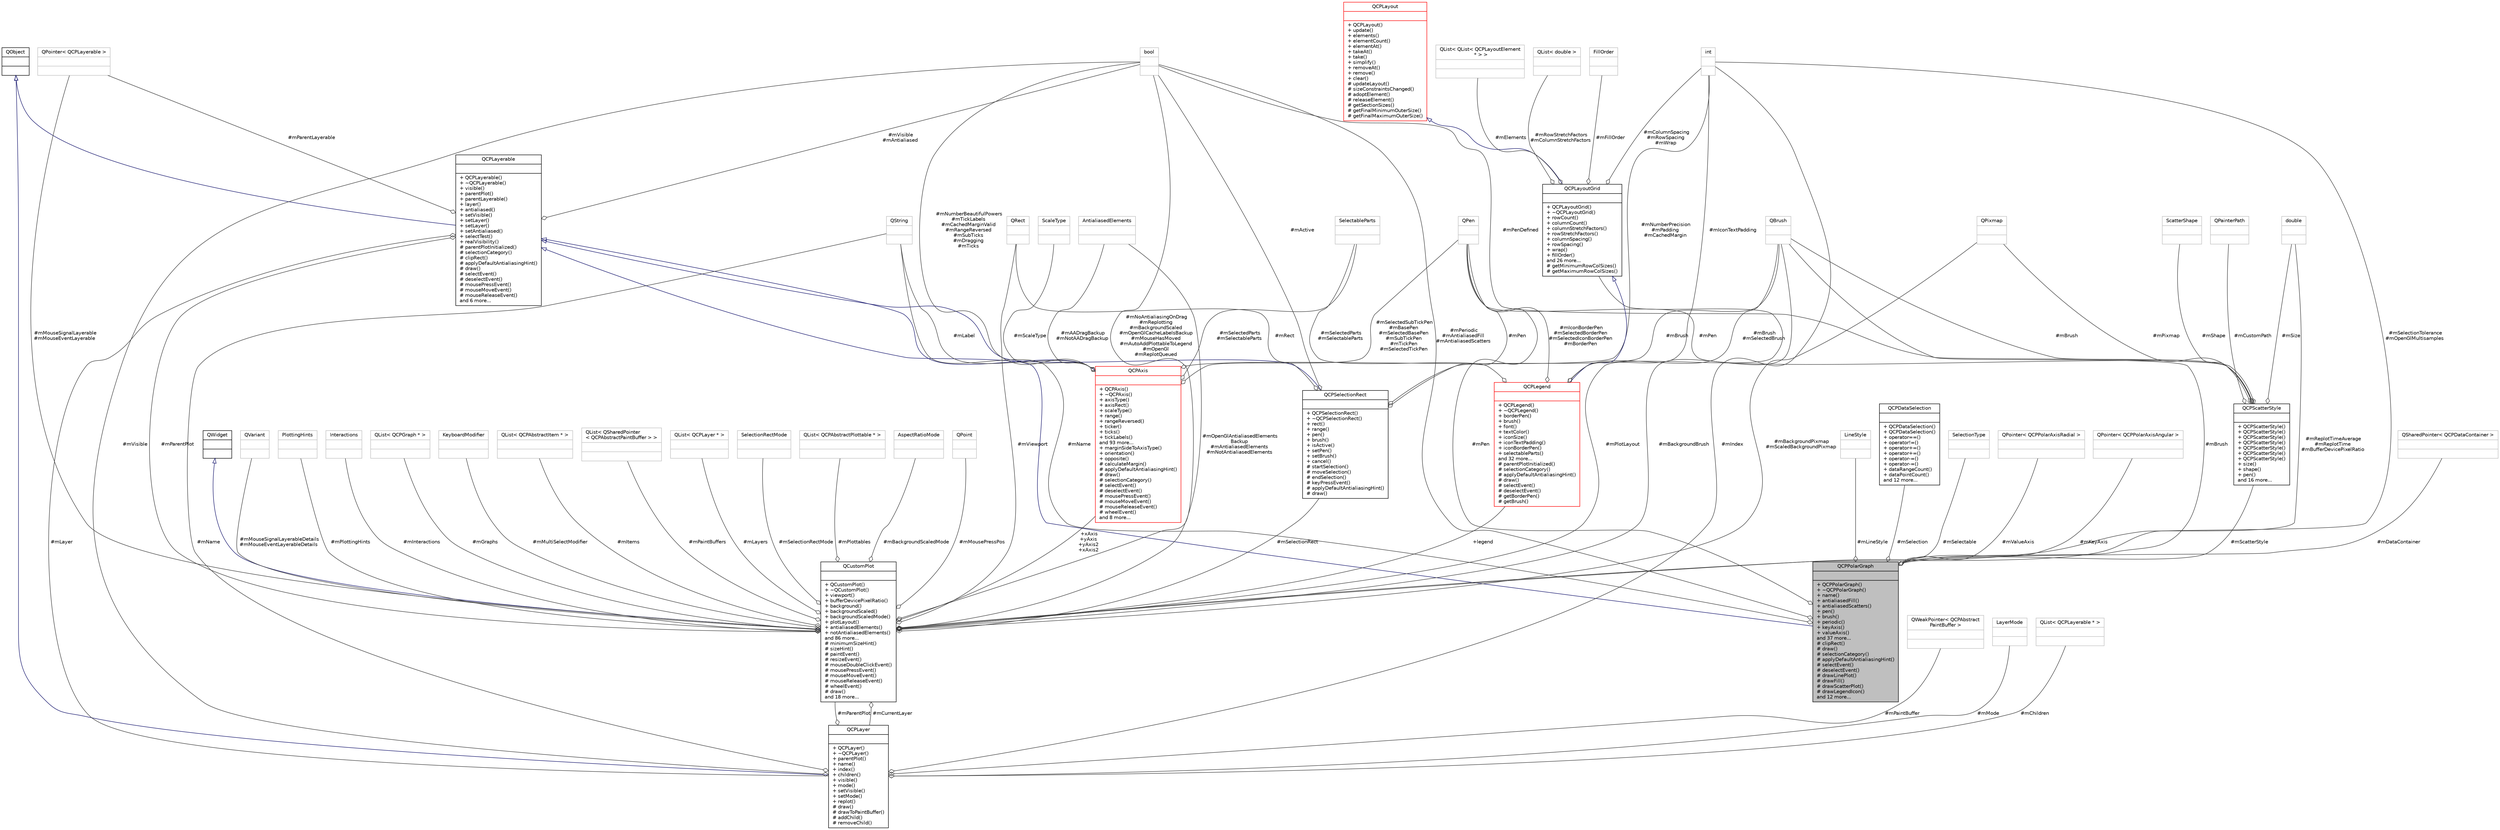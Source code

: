 digraph "QCPPolarGraph"
{
 // LATEX_PDF_SIZE
  edge [fontname="Helvetica",fontsize="10",labelfontname="Helvetica",labelfontsize="10"];
  node [fontname="Helvetica",fontsize="10",shape=record];
  Node1 [label="{QCPPolarGraph\n||+ QCPPolarGraph()\l+ ~QCPPolarGraph()\l+ name()\l+ antialiasedFill()\l+ antialiasedScatters()\l+ pen()\l+ brush()\l+ periodic()\l+ keyAxis()\l+ valueAxis()\land 37 more...\l# clipRect()\l# draw()\l# selectionCategory()\l# applyDefaultAntialiasingHint()\l# selectEvent()\l# deselectEvent()\l# drawLinePlot()\l# drawFill()\l# drawScatterPlot()\l# drawLegendIcon()\land 12 more...\l}",height=0.2,width=0.4,color="black", fillcolor="grey75", style="filled", fontcolor="black",tooltip="A radial graph used to display data in polar plots."];
  Node2 -> Node1 [dir="back",color="midnightblue",fontsize="10",style="solid",arrowtail="onormal",fontname="Helvetica"];
  Node2 [label="{QCPLayerable\n||+ QCPLayerable()\l+ ~QCPLayerable()\l+ visible()\l+ parentPlot()\l+ parentLayerable()\l+ layer()\l+ antialiased()\l+ setVisible()\l+ setLayer()\l+ setLayer()\l+ setAntialiased()\l+ selectTest()\l+ realVisibility()\l# parentPlotInitialized()\l# selectionCategory()\l# clipRect()\l# applyDefaultAntialiasingHint()\l# draw()\l# selectEvent()\l# deselectEvent()\l# mousePressEvent()\l# mouseMoveEvent()\l# mouseReleaseEvent()\land 6 more...\l}",height=0.2,width=0.4,color="black", fillcolor="white", style="filled",URL="$classQCPLayerable.html",tooltip="Base class for all drawable objects."];
  Node3 -> Node2 [dir="back",color="midnightblue",fontsize="10",style="solid",arrowtail="onormal",fontname="Helvetica"];
  Node3 [label="{QObject\n||}",height=0.2,width=0.4,color="black", fillcolor="white", style="filled",URL="$classQObject.html",tooltip=" "];
  Node4 -> Node2 [color="grey25",fontsize="10",style="solid",label=" #mLayer" ,arrowhead="odiamond",fontname="Helvetica"];
  Node4 [label="{QCPLayer\n||+ QCPLayer()\l+ ~QCPLayer()\l+ parentPlot()\l+ name()\l+ index()\l+ children()\l+ visible()\l+ mode()\l+ setVisible()\l+ setMode()\l+ replot()\l# draw()\l# drawToPaintBuffer()\l# addChild()\l# removeChild()\l}",height=0.2,width=0.4,color="black", fillcolor="white", style="filled",URL="$classQCPLayer.html",tooltip="A layer that may contain objects, to control the rendering order."];
  Node3 -> Node4 [dir="back",color="midnightblue",fontsize="10",style="solid",arrowtail="onormal",fontname="Helvetica"];
  Node5 -> Node4 [color="grey25",fontsize="10",style="solid",label=" #mName" ,arrowhead="odiamond",fontname="Helvetica"];
  Node5 [label="{QString\n||}",height=0.2,width=0.4,color="grey75", fillcolor="white", style="filled",tooltip=" "];
  Node6 -> Node4 [color="grey25",fontsize="10",style="solid",label=" #mIndex" ,arrowhead="odiamond",fontname="Helvetica"];
  Node6 [label="{int\n||}",height=0.2,width=0.4,color="grey75", fillcolor="white", style="filled",tooltip=" "];
  Node7 -> Node4 [color="grey25",fontsize="10",style="solid",label=" #mPaintBuffer" ,arrowhead="odiamond",fontname="Helvetica"];
  Node7 [label="{QWeakPointer\< QCPAbstract\lPaintBuffer \>\n||}",height=0.2,width=0.4,color="grey75", fillcolor="white", style="filled",tooltip=" "];
  Node8 -> Node4 [color="grey25",fontsize="10",style="solid",label=" #mVisible" ,arrowhead="odiamond",fontname="Helvetica"];
  Node8 [label="{bool\n||}",height=0.2,width=0.4,color="grey75", fillcolor="white", style="filled",tooltip=" "];
  Node9 -> Node4 [color="grey25",fontsize="10",style="solid",label=" #mParentPlot" ,arrowhead="odiamond",fontname="Helvetica"];
  Node9 [label="{QCustomPlot\n||+ QCustomPlot()\l+ ~QCustomPlot()\l+ viewport()\l+ bufferDevicePixelRatio()\l+ background()\l+ backgroundScaled()\l+ backgroundScaledMode()\l+ plotLayout()\l+ antialiasedElements()\l+ notAntialiasedElements()\land 86 more...\l# minimumSizeHint()\l# sizeHint()\l# paintEvent()\l# resizeEvent()\l# mouseDoubleClickEvent()\l# mousePressEvent()\l# mouseMoveEvent()\l# mouseReleaseEvent()\l# wheelEvent()\l# draw()\land 18 more...\l}",height=0.2,width=0.4,color="black", fillcolor="white", style="filled",URL="$classQCustomPlot.html",tooltip="The central class of the library. This is the QWidget which displays the plot and interacts with the ..."];
  Node10 -> Node9 [dir="back",color="midnightblue",fontsize="10",style="solid",arrowtail="onormal",fontname="Helvetica"];
  Node10 [label="{QWidget\n||}",height=0.2,width=0.4,color="black", fillcolor="white", style="filled",URL="$classQWidget.html",tooltip=" "];
  Node4 -> Node9 [color="grey25",fontsize="10",style="solid",label=" #mCurrentLayer" ,arrowhead="odiamond",fontname="Helvetica"];
  Node11 -> Node9 [color="grey25",fontsize="10",style="solid",label=" #mPlotLayout" ,arrowhead="odiamond",fontname="Helvetica"];
  Node11 [label="{QCPLayoutGrid\n||+ QCPLayoutGrid()\l+ ~QCPLayoutGrid()\l+ rowCount()\l+ columnCount()\l+ columnStretchFactors()\l+ rowStretchFactors()\l+ columnSpacing()\l+ rowSpacing()\l+ wrap()\l+ fillOrder()\land 26 more...\l# getMinimumRowColSizes()\l# getMaximumRowColSizes()\l}",height=0.2,width=0.4,color="black", fillcolor="white", style="filled",URL="$classQCPLayoutGrid.html",tooltip="A layout that arranges child elements in a grid."];
  Node12 -> Node11 [dir="back",color="midnightblue",fontsize="10",style="solid",arrowtail="onormal",fontname="Helvetica"];
  Node12 [label="{QCPLayout\n||+ QCPLayout()\l+ update()\l+ elements()\l+ elementCount()\l+ elementAt()\l+ takeAt()\l+ take()\l+ simplify()\l+ removeAt()\l+ remove()\l+ clear()\l# updateLayout()\l# sizeConstraintsChanged()\l# adoptElement()\l# releaseElement()\l# getSectionSizes()\l# getFinalMinimumOuterSize()\l# getFinalMaximumOuterSize()\l}",height=0.2,width=0.4,color="red", fillcolor="white", style="filled",URL="$classQCPLayout.html",tooltip="The abstract base class for layouts."];
  Node20 -> Node11 [color="grey25",fontsize="10",style="solid",label=" #mElements" ,arrowhead="odiamond",fontname="Helvetica"];
  Node20 [label="{QList\< QList\< QCPLayoutElement\l * \> \>\n||}",height=0.2,width=0.4,color="grey75", fillcolor="white", style="filled",tooltip=" "];
  Node21 -> Node11 [color="grey25",fontsize="10",style="solid",label=" #mRowStretchFactors\n#mColumnStretchFactors" ,arrowhead="odiamond",fontname="Helvetica"];
  Node21 [label="{QList\< double \>\n||}",height=0.2,width=0.4,color="grey75", fillcolor="white", style="filled",tooltip=" "];
  Node6 -> Node11 [color="grey25",fontsize="10",style="solid",label=" #mColumnSpacing\n#mRowSpacing\n#mWrap" ,arrowhead="odiamond",fontname="Helvetica"];
  Node22 -> Node11 [color="grey25",fontsize="10",style="solid",label=" #mFillOrder" ,arrowhead="odiamond",fontname="Helvetica"];
  Node22 [label="{FillOrder\n||}",height=0.2,width=0.4,color="grey75", fillcolor="white", style="filled",tooltip=" "];
  Node23 -> Node9 [color="grey25",fontsize="10",style="solid",label=" #mMouseSignalLayerableDetails\n#mMouseEventLayerableDetails" ,arrowhead="odiamond",fontname="Helvetica"];
  Node23 [label="{QVariant\n||}",height=0.2,width=0.4,color="grey75", fillcolor="white", style="filled",tooltip=" "];
  Node24 -> Node9 [color="grey25",fontsize="10",style="solid",label=" #mPlottingHints" ,arrowhead="odiamond",fontname="Helvetica"];
  Node24 [label="{PlottingHints\n||}",height=0.2,width=0.4,color="grey75", fillcolor="white", style="filled",tooltip=" "];
  Node25 -> Node9 [color="grey25",fontsize="10",style="solid",label=" #mInteractions" ,arrowhead="odiamond",fontname="Helvetica"];
  Node25 [label="{Interactions\n||}",height=0.2,width=0.4,color="grey75", fillcolor="white", style="filled",tooltip=" "];
  Node26 -> Node9 [color="grey25",fontsize="10",style="solid",label=" #mReplotTimeAverage\n#mReplotTime\n#mBufferDevicePixelRatio" ,arrowhead="odiamond",fontname="Helvetica"];
  Node26 [label="{double\n||}",height=0.2,width=0.4,color="grey75", fillcolor="white", style="filled",tooltip=" "];
  Node27 -> Node9 [color="grey25",fontsize="10",style="solid",label=" #mSelectionRect" ,arrowhead="odiamond",fontname="Helvetica"];
  Node27 [label="{QCPSelectionRect\n||+ QCPSelectionRect()\l+ ~QCPSelectionRect()\l+ rect()\l+ range()\l+ pen()\l+ brush()\l+ isActive()\l+ setPen()\l+ setBrush()\l+ cancel()\l# startSelection()\l# moveSelection()\l# endSelection()\l# keyPressEvent()\l# applyDefaultAntialiasingHint()\l# draw()\l}",height=0.2,width=0.4,color="black", fillcolor="white", style="filled",URL="$classQCPSelectionRect.html",tooltip="Provides rect/rubber-band data selection and range zoom interaction."];
  Node2 -> Node27 [dir="back",color="midnightblue",fontsize="10",style="solid",arrowtail="onormal",fontname="Helvetica"];
  Node28 -> Node27 [color="grey25",fontsize="10",style="solid",label=" #mPen" ,arrowhead="odiamond",fontname="Helvetica"];
  Node28 [label="{QPen\n||}",height=0.2,width=0.4,color="grey75", fillcolor="white", style="filled",tooltip=" "];
  Node8 -> Node27 [color="grey25",fontsize="10",style="solid",label=" #mActive" ,arrowhead="odiamond",fontname="Helvetica"];
  Node29 -> Node27 [color="grey25",fontsize="10",style="solid",label=" #mBrush" ,arrowhead="odiamond",fontname="Helvetica"];
  Node29 [label="{QBrush\n||}",height=0.2,width=0.4,color="grey75", fillcolor="white", style="filled",tooltip=" "];
  Node18 -> Node27 [color="grey25",fontsize="10",style="solid",label=" #mRect" ,arrowhead="odiamond",fontname="Helvetica"];
  Node18 [label="{QRect\n||}",height=0.2,width=0.4,color="grey75", fillcolor="white", style="filled",tooltip=" "];
  Node30 -> Node9 [color="grey25",fontsize="10",style="solid",label=" #mGraphs" ,arrowhead="odiamond",fontname="Helvetica"];
  Node30 [label="{QList\< QCPGraph * \>\n||}",height=0.2,width=0.4,color="grey75", fillcolor="white", style="filled",tooltip=" "];
  Node31 -> Node9 [color="grey25",fontsize="10",style="solid",label=" #mMultiSelectModifier" ,arrowhead="odiamond",fontname="Helvetica"];
  Node31 [label="{KeyboardModifier\n||}",height=0.2,width=0.4,color="grey75", fillcolor="white", style="filled",tooltip=" "];
  Node32 -> Node9 [color="grey25",fontsize="10",style="solid",label=" #mItems" ,arrowhead="odiamond",fontname="Helvetica"];
  Node32 [label="{QList\< QCPAbstractItem * \>\n||}",height=0.2,width=0.4,color="grey75", fillcolor="white", style="filled",tooltip=" "];
  Node33 -> Node9 [color="grey25",fontsize="10",style="solid",label=" #mPaintBuffers" ,arrowhead="odiamond",fontname="Helvetica"];
  Node33 [label="{QList\< QSharedPointer\l\< QCPAbstractPaintBuffer \> \>\n||}",height=0.2,width=0.4,color="grey75", fillcolor="white", style="filled",tooltip=" "];
  Node34 -> Node9 [color="grey25",fontsize="10",style="solid",label=" +xAxis\n+yAxis\n+yAxis2\n+xAxis2" ,arrowhead="odiamond",fontname="Helvetica"];
  Node34 [label="{QCPAxis\n||+ QCPAxis()\l+ ~QCPAxis()\l+ axisType()\l+ axisRect()\l+ scaleType()\l+ range()\l+ rangeReversed()\l+ ticker()\l+ ticks()\l+ tickLabels()\land 93 more...\l+ marginSideToAxisType()\l+ orientation()\l+ opposite()\l# calculateMargin()\l# applyDefaultAntialiasingHint()\l# draw()\l# selectionCategory()\l# selectEvent()\l# deselectEvent()\l# mousePressEvent()\l# mouseMoveEvent()\l# mouseReleaseEvent()\l# wheelEvent()\land 8 more...\l}",height=0.2,width=0.4,color="red", fillcolor="white", style="filled",URL="$classQCPAxis.html",tooltip="Manages a single axis inside a QCustomPlot."];
  Node2 -> Node34 [dir="back",color="midnightblue",fontsize="10",style="solid",arrowtail="onormal",fontname="Helvetica"];
  Node35 -> Node34 [color="grey25",fontsize="10",style="solid",label=" #mScaleType" ,arrowhead="odiamond",fontname="Helvetica"];
  Node35 [label="{ScaleType\n||}",height=0.2,width=0.4,color="grey75", fillcolor="white", style="filled",tooltip=" "];
  Node36 -> Node34 [color="grey25",fontsize="10",style="solid",label=" #mSelectedParts\n#mSelectableParts" ,arrowhead="odiamond",fontname="Helvetica"];
  Node36 [label="{SelectableParts\n||}",height=0.2,width=0.4,color="grey75", fillcolor="white", style="filled",tooltip=" "];
  Node5 -> Node34 [color="grey25",fontsize="10",style="solid",label=" #mLabel" ,arrowhead="odiamond",fontname="Helvetica"];
  Node28 -> Node34 [color="grey25",fontsize="10",style="solid",label=" #mSelectedSubTickPen\n#mBasePen\n#mSelectedBasePen\n#mSubTickPen\n#mTickPen\n#mSelectedTickPen" ,arrowhead="odiamond",fontname="Helvetica"];
  Node6 -> Node34 [color="grey25",fontsize="10",style="solid",label=" #mNumberPrecision\n#mPadding\n#mCachedMargin" ,arrowhead="odiamond",fontname="Helvetica"];
  Node8 -> Node34 [color="grey25",fontsize="10",style="solid",label=" #mNumberBeautifulPowers\n#mTickLabels\n#mCachedMarginValid\n#mRangeReversed\n#mSubTicks\n#mDragging\n#mTicks" ,arrowhead="odiamond",fontname="Helvetica"];
  Node59 -> Node34 [color="grey25",fontsize="10",style="solid",label=" #mAADragBackup\n#mNotAADragBackup" ,arrowhead="odiamond",fontname="Helvetica"];
  Node59 [label="{AntialiasedElements\n||}",height=0.2,width=0.4,color="grey75", fillcolor="white", style="filled",tooltip=" "];
  Node66 -> Node9 [color="grey25",fontsize="10",style="solid",label=" #mLayers" ,arrowhead="odiamond",fontname="Helvetica"];
  Node66 [label="{QList\< QCPLayer * \>\n||}",height=0.2,width=0.4,color="grey75", fillcolor="white", style="filled",tooltip=" "];
  Node67 -> Node9 [color="grey25",fontsize="10",style="solid",label=" #mSelectionRectMode" ,arrowhead="odiamond",fontname="Helvetica"];
  Node67 [label="{SelectionRectMode\n||}",height=0.2,width=0.4,color="grey75", fillcolor="white", style="filled",tooltip=" "];
  Node58 -> Node9 [color="grey25",fontsize="10",style="solid",label=" #mBackgroundPixmap\n#mScaledBackgroundPixmap" ,arrowhead="odiamond",fontname="Helvetica"];
  Node58 [label="{QPixmap\n||}",height=0.2,width=0.4,color="grey75", fillcolor="white", style="filled",tooltip=" "];
  Node68 -> Node9 [color="grey25",fontsize="10",style="solid",label=" #mMouseSignalLayerable\n#mMouseEventLayerable" ,arrowhead="odiamond",fontname="Helvetica"];
  Node68 [label="{QPointer\< QCPLayerable \>\n||}",height=0.2,width=0.4,color="grey75", fillcolor="white", style="filled",tooltip=" "];
  Node6 -> Node9 [color="grey25",fontsize="10",style="solid",label=" #mSelectionTolerance\n#mOpenGlMultisamples" ,arrowhead="odiamond",fontname="Helvetica"];
  Node69 -> Node9 [color="grey25",fontsize="10",style="solid",label=" #mPlottables" ,arrowhead="odiamond",fontname="Helvetica"];
  Node69 [label="{QList\< QCPAbstractPlottable * \>\n||}",height=0.2,width=0.4,color="grey75", fillcolor="white", style="filled",tooltip=" "];
  Node8 -> Node9 [color="grey25",fontsize="10",style="solid",label=" #mNoAntialiasingOnDrag\n#mReplotting\n#mBackgroundScaled\n#mOpenGlCacheLabelsBackup\n#mMouseHasMoved\n#mAutoAddPlottableToLegend\n#mOpenGl\n#mReplotQueued" ,arrowhead="odiamond",fontname="Helvetica"];
  Node29 -> Node9 [color="grey25",fontsize="10",style="solid",label=" #mBackgroundBrush" ,arrowhead="odiamond",fontname="Helvetica"];
  Node59 -> Node9 [color="grey25",fontsize="10",style="solid",label=" #mOpenGlAntialiasedElements\lBackup\n#mAntialiasedElements\n#mNotAntialiasedElements" ,arrowhead="odiamond",fontname="Helvetica"];
  Node70 -> Node9 [color="grey25",fontsize="10",style="solid",label=" +legend" ,arrowhead="odiamond",fontname="Helvetica"];
  Node70 [label="{QCPLegend\n||+ QCPLegend()\l+ ~QCPLegend()\l+ borderPen()\l+ brush()\l+ font()\l+ textColor()\l+ iconSize()\l+ iconTextPadding()\l+ iconBorderPen()\l+ selectableParts()\land 32 more...\l# parentPlotInitialized()\l# selectionCategory()\l# applyDefaultAntialiasingHint()\l# draw()\l# selectEvent()\l# deselectEvent()\l# getBorderPen()\l# getBrush()\l}",height=0.2,width=0.4,color="red", fillcolor="white", style="filled",URL="$classQCPLegend.html",tooltip="Manages a legend inside a QCustomPlot."];
  Node11 -> Node70 [dir="back",color="midnightblue",fontsize="10",style="solid",arrowtail="onormal",fontname="Helvetica"];
  Node36 -> Node70 [color="grey25",fontsize="10",style="solid",label=" #mSelectedParts\n#mSelectableParts" ,arrowhead="odiamond",fontname="Helvetica"];
  Node28 -> Node70 [color="grey25",fontsize="10",style="solid",label=" #mIconBorderPen\n#mSelectedBorderPen\n#mSelectedIconBorderPen\n#mBorderPen" ,arrowhead="odiamond",fontname="Helvetica"];
  Node6 -> Node70 [color="grey25",fontsize="10",style="solid",label=" #mIconTextPadding" ,arrowhead="odiamond",fontname="Helvetica"];
  Node29 -> Node70 [color="grey25",fontsize="10",style="solid",label=" #mBrush\n#mSelectedBrush" ,arrowhead="odiamond",fontname="Helvetica"];
  Node61 -> Node9 [color="grey25",fontsize="10",style="solid",label=" #mBackgroundScaledMode" ,arrowhead="odiamond",fontname="Helvetica"];
  Node61 [label="{AspectRatioMode\n||}",height=0.2,width=0.4,color="grey75", fillcolor="white", style="filled",tooltip=" "];
  Node18 -> Node9 [color="grey25",fontsize="10",style="solid",label=" #mViewport" ,arrowhead="odiamond",fontname="Helvetica"];
  Node71 -> Node9 [color="grey25",fontsize="10",style="solid",label=" #mMousePressPos" ,arrowhead="odiamond",fontname="Helvetica"];
  Node71 [label="{QPoint\n||}",height=0.2,width=0.4,color="grey75", fillcolor="white", style="filled",tooltip=" "];
  Node72 -> Node4 [color="grey25",fontsize="10",style="solid",label=" #mMode" ,arrowhead="odiamond",fontname="Helvetica"];
  Node72 [label="{LayerMode\n||}",height=0.2,width=0.4,color="grey75", fillcolor="white", style="filled",tooltip=" "];
  Node73 -> Node4 [color="grey25",fontsize="10",style="solid",label=" #mChildren" ,arrowhead="odiamond",fontname="Helvetica"];
  Node73 [label="{QList\< QCPLayerable * \>\n||}",height=0.2,width=0.4,color="grey75", fillcolor="white", style="filled",tooltip=" "];
  Node68 -> Node2 [color="grey25",fontsize="10",style="solid",label=" #mParentLayerable" ,arrowhead="odiamond",fontname="Helvetica"];
  Node8 -> Node2 [color="grey25",fontsize="10",style="solid",label=" #mVisible\n#mAntialiased" ,arrowhead="odiamond",fontname="Helvetica"];
  Node9 -> Node2 [color="grey25",fontsize="10",style="solid",label=" #mParentPlot" ,arrowhead="odiamond",fontname="Helvetica"];
  Node74 -> Node1 [color="grey25",fontsize="10",style="solid",label=" #mDataContainer" ,arrowhead="odiamond",fontname="Helvetica"];
  Node74 [label="{QSharedPointer\< QCPDataContainer \>\n||}",height=0.2,width=0.4,color="grey75", fillcolor="white", style="filled",tooltip=" "];
  Node5 -> Node1 [color="grey25",fontsize="10",style="solid",label=" #mName" ,arrowhead="odiamond",fontname="Helvetica"];
  Node75 -> Node1 [color="grey25",fontsize="10",style="solid",label=" #mLineStyle" ,arrowhead="odiamond",fontname="Helvetica"];
  Node75 [label="{LineStyle\n||}",height=0.2,width=0.4,color="grey75", fillcolor="white", style="filled",tooltip=" "];
  Node76 -> Node1 [color="grey25",fontsize="10",style="solid",label=" #mSelection" ,arrowhead="odiamond",fontname="Helvetica"];
  Node76 [label="{QCPDataSelection\n||+ QCPDataSelection()\l+ QCPDataSelection()\l+ operator==()\l+ operator!=()\l+ operator+=()\l+ operator+=()\l+ operator-=()\l+ operator-=()\l+ dataRangeCount()\l+ dataPointCount()\land 12 more...\l}",height=0.2,width=0.4,color="black", fillcolor="white", style="filled",URL="$classQCPDataSelection.html",tooltip="Describes a data set by holding multiple QCPDataRange instances."];
  Node77 -> Node1 [color="grey25",fontsize="10",style="solid",label=" #mSelectable" ,arrowhead="odiamond",fontname="Helvetica"];
  Node77 [label="{SelectionType\n||}",height=0.2,width=0.4,color="grey75", fillcolor="white", style="filled",tooltip=" "];
  Node28 -> Node1 [color="grey25",fontsize="10",style="solid",label=" #mPen" ,arrowhead="odiamond",fontname="Helvetica"];
  Node8 -> Node1 [color="grey25",fontsize="10",style="solid",label=" #mPeriodic\n#mAntialiasedFill\n#mAntialiasedScatters" ,arrowhead="odiamond",fontname="Helvetica"];
  Node29 -> Node1 [color="grey25",fontsize="10",style="solid",label=" #mBrush" ,arrowhead="odiamond",fontname="Helvetica"];
  Node78 -> Node1 [color="grey25",fontsize="10",style="solid",label=" #mValueAxis" ,arrowhead="odiamond",fontname="Helvetica"];
  Node78 [label="{QPointer\< QCPPolarAxisRadial \>\n||}",height=0.2,width=0.4,color="grey75", fillcolor="white", style="filled",tooltip=" "];
  Node79 -> Node1 [color="grey25",fontsize="10",style="solid",label=" #mKeyAxis" ,arrowhead="odiamond",fontname="Helvetica"];
  Node79 [label="{QPointer\< QCPPolarAxisAngular \>\n||}",height=0.2,width=0.4,color="grey75", fillcolor="white", style="filled",tooltip=" "];
  Node80 -> Node1 [color="grey25",fontsize="10",style="solid",label=" #mScatterStyle" ,arrowhead="odiamond",fontname="Helvetica"];
  Node80 [label="{QCPScatterStyle\n||+ QCPScatterStyle()\l+ QCPScatterStyle()\l+ QCPScatterStyle()\l+ QCPScatterStyle()\l+ QCPScatterStyle()\l+ QCPScatterStyle()\l+ QCPScatterStyle()\l+ size()\l+ shape()\l+ pen()\land 16 more...\l}",height=0.2,width=0.4,color="black", fillcolor="white", style="filled",URL="$classQCPScatterStyle.html",tooltip="Represents the visual appearance of scatter points."];
  Node81 -> Node80 [color="grey25",fontsize="10",style="solid",label=" #mShape" ,arrowhead="odiamond",fontname="Helvetica"];
  Node81 [label="{ScatterShape\n||}",height=0.2,width=0.4,color="grey75", fillcolor="white", style="filled",tooltip=" "];
  Node26 -> Node80 [color="grey25",fontsize="10",style="solid",label=" #mSize" ,arrowhead="odiamond",fontname="Helvetica"];
  Node58 -> Node80 [color="grey25",fontsize="10",style="solid",label=" #mPixmap" ,arrowhead="odiamond",fontname="Helvetica"];
  Node28 -> Node80 [color="grey25",fontsize="10",style="solid",label=" #mPen" ,arrowhead="odiamond",fontname="Helvetica"];
  Node8 -> Node80 [color="grey25",fontsize="10",style="solid",label=" #mPenDefined" ,arrowhead="odiamond",fontname="Helvetica"];
  Node82 -> Node80 [color="grey25",fontsize="10",style="solid",label=" #mCustomPath" ,arrowhead="odiamond",fontname="Helvetica"];
  Node82 [label="{QPainterPath\n||}",height=0.2,width=0.4,color="grey75", fillcolor="white", style="filled",tooltip=" "];
  Node29 -> Node80 [color="grey25",fontsize="10",style="solid",label=" #mBrush" ,arrowhead="odiamond",fontname="Helvetica"];
}
